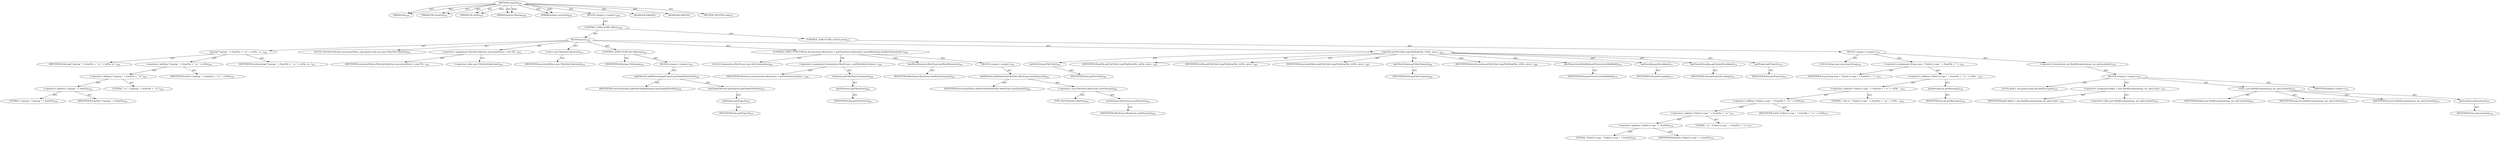 digraph "copyFile" {  
"111669149699" [label = <(METHOD,copyFile)<SUB>247</SUB>> ]
"115964116994" [label = <(PARAM,this)<SUB>247</SUB>> ]
"115964117003" [label = <(PARAM,File fromFile)<SUB>247</SUB>> ]
"115964117004" [label = <(PARAM,File toFile)<SUB>247</SUB>> ]
"115964117005" [label = <(PARAM,boolean filtering)<SUB>248</SUB>> ]
"115964117006" [label = <(PARAM,boolean overwrite)<SUB>248</SUB>> ]
"25769803806" [label = <(BLOCK,&lt;empty&gt;,&lt;empty&gt;)<SUB>248</SUB>> ]
"47244640282" [label = <(CONTROL_STRUCTURE,TRY,try)<SUB>249</SUB>> ]
"25769803807" [label = <(BLOCK,try,try)<SUB>249</SUB>> ]
"30064771233" [label = <(log,log(&quot;Copying &quot; + fromFile + &quot; to &quot; + toFile, ve...)<SUB>250</SUB>> ]
"68719476752" [label = <(IDENTIFIER,this,log(&quot;Copying &quot; + fromFile + &quot; to &quot; + toFile, ve...)<SUB>250</SUB>> ]
"30064771234" [label = <(&lt;operator&gt;.addition,&quot;Copying &quot; + fromFile + &quot; to &quot; + toFile)<SUB>250</SUB>> ]
"30064771235" [label = <(&lt;operator&gt;.addition,&quot;Copying &quot; + fromFile + &quot; to &quot;)<SUB>250</SUB>> ]
"30064771236" [label = <(&lt;operator&gt;.addition,&quot;Copying &quot; + fromFile)<SUB>250</SUB>> ]
"90194313257" [label = <(LITERAL,&quot;Copying &quot;,&quot;Copying &quot; + fromFile)<SUB>250</SUB>> ]
"68719476908" [label = <(IDENTIFIER,fromFile,&quot;Copying &quot; + fromFile)<SUB>250</SUB>> ]
"90194313258" [label = <(LITERAL,&quot; to &quot;,&quot;Copying &quot; + fromFile + &quot; to &quot;)<SUB>250</SUB>> ]
"68719476909" [label = <(IDENTIFIER,toFile,&quot;Copying &quot; + fromFile + &quot; to &quot; + toFile)<SUB>250</SUB>> ]
"68719476910" [label = <(IDENTIFIER,verbosity,log(&quot;Copying &quot; + fromFile + &quot; to &quot; + toFile, ve...)<SUB>251</SUB>> ]
"94489280537" [label = <(LOCAL,FilterSetCollection executionFilters: org.apache.tools.ant.types.FilterSetCollection)<SUB>253</SUB>> ]
"30064771237" [label = <(&lt;operator&gt;.assignment,FilterSetCollection executionFilters = new Filt...)<SUB>253</SUB>> ]
"68719476911" [label = <(IDENTIFIER,executionFilters,FilterSetCollection executionFilters = new Filt...)<SUB>253</SUB>> ]
"30064771238" [label = <(&lt;operator&gt;.alloc,new FilterSetCollection())<SUB>254</SUB>> ]
"30064771239" [label = <(&lt;init&gt;,new FilterSetCollection())<SUB>254</SUB>> ]
"68719476912" [label = <(IDENTIFIER,executionFilters,new FilterSetCollection())<SUB>253</SUB>> ]
"47244640283" [label = <(CONTROL_STRUCTURE,IF,if (filtering))<SUB>255</SUB>> ]
"68719476913" [label = <(IDENTIFIER,filtering,if (filtering))<SUB>255</SUB>> ]
"25769803808" [label = <(BLOCK,&lt;empty&gt;,&lt;empty&gt;)<SUB>255</SUB>> ]
"30064771240" [label = <(addFilterSet,addFilterSet(getProject().getGlobalFilterSet()))<SUB>256</SUB>> ]
"68719476914" [label = <(IDENTIFIER,executionFilters,addFilterSet(getProject().getGlobalFilterSet()))<SUB>256</SUB>> ]
"30064771241" [label = <(getGlobalFilterSet,getProject().getGlobalFilterSet())<SUB>257</SUB>> ]
"30064771242" [label = <(getProject,getProject())<SUB>257</SUB>> ]
"68719476753" [label = <(IDENTIFIER,this,getProject())<SUB>257</SUB>> ]
"47244640284" [label = <(CONTROL_STRUCTURE,FOR,for (Enumeration filterEnum = getFilterSets().elements(); Some(filterEnum.hasMoreElements()); ))<SUB>259</SUB>> ]
"94489280538" [label = <(LOCAL,Enumeration filterEnum: java.util.Enumeration)<SUB>259</SUB>> ]
"30064771243" [label = <(&lt;operator&gt;.assignment,Enumeration filterEnum = getFilterSets().elemen...)<SUB>259</SUB>> ]
"68719476915" [label = <(IDENTIFIER,filterEnum,Enumeration filterEnum = getFilterSets().elemen...)<SUB>259</SUB>> ]
"30064771244" [label = <(elements,getFilterSets().elements())<SUB>260</SUB>> ]
"30064771245" [label = <(getFilterSets,getFilterSets())<SUB>260</SUB>> ]
"68719476754" [label = <(IDENTIFIER,this,getFilterSets())<SUB>260</SUB>> ]
"30064771246" [label = <(hasMoreElements,filterEnum.hasMoreElements())<SUB>261</SUB>> ]
"68719476916" [label = <(IDENTIFIER,filterEnum,filterEnum.hasMoreElements())<SUB>261</SUB>> ]
"25769803809" [label = <(BLOCK,&lt;empty&gt;,&lt;empty&gt;)<SUB>261</SUB>> ]
"30064771247" [label = <(addFilterSet,addFilterSet((FilterSet) filterEnum.nextElement()))<SUB>262</SUB>> ]
"68719476917" [label = <(IDENTIFIER,executionFilters,addFilterSet((FilterSet) filterEnum.nextElement()))<SUB>262</SUB>> ]
"30064771248" [label = <(&lt;operator&gt;.cast,(FilterSet) filterEnum.nextElement())<SUB>263</SUB>> ]
"180388626439" [label = <(TYPE_REF,FilterSet,FilterSet)<SUB>263</SUB>> ]
"30064771249" [label = <(nextElement,filterEnum.nextElement())<SUB>263</SUB>> ]
"68719476918" [label = <(IDENTIFIER,filterEnum,filterEnum.nextElement())<SUB>263</SUB>> ]
"30064771250" [label = <(copyFile,getFileUtils().copyFile(fromFile, toFile, execu...)<SUB>267</SUB>> ]
"30064771251" [label = <(getFileUtils,getFileUtils())<SUB>267</SUB>> ]
"68719476760" [label = <(IDENTIFIER,this,getFileUtils())<SUB>267</SUB>> ]
"68719476919" [label = <(IDENTIFIER,fromFile,getFileUtils().copyFile(fromFile, toFile, execu...)<SUB>267</SUB>> ]
"68719476920" [label = <(IDENTIFIER,toFile,getFileUtils().copyFile(fromFile, toFile, execu...)<SUB>267</SUB>> ]
"68719476921" [label = <(IDENTIFIER,executionFilters,getFileUtils().copyFile(fromFile, toFile, execu...)<SUB>267</SUB>> ]
"30064771252" [label = <(getFilterChains,getFilterChains())<SUB>268</SUB>> ]
"68719476755" [label = <(IDENTIFIER,this,getFilterChains())<SUB>268</SUB>> ]
"68719476922" [label = <(IDENTIFIER,forceOverwrite,getFileUtils().copyFile(fromFile, toFile, execu...)<SUB>269</SUB>> ]
"30064771253" [label = <(getPreserveLastModified,getPreserveLastModified())<SUB>270</SUB>> ]
"68719476756" [label = <(IDENTIFIER,this,getPreserveLastModified())<SUB>270</SUB>> ]
"30064771254" [label = <(getEncoding,getEncoding())<SUB>271</SUB>> ]
"68719476757" [label = <(IDENTIFIER,this,getEncoding())<SUB>271</SUB>> ]
"30064771255" [label = <(getOutputEncoding,getOutputEncoding())<SUB>272</SUB>> ]
"68719476758" [label = <(IDENTIFIER,this,getOutputEncoding())<SUB>272</SUB>> ]
"30064771256" [label = <(getProject,getProject())<SUB>273</SUB>> ]
"68719476759" [label = <(IDENTIFIER,this,getProject())<SUB>273</SUB>> ]
"47244640285" [label = <(CONTROL_STRUCTURE,CATCH,catch)<SUB>275</SUB>> ]
"25769803810" [label = <(BLOCK,&lt;empty&gt;,&lt;empty&gt;)<SUB>275</SUB>> ]
"94489280539" [label = <(LOCAL,String msg: java.lang.String)<SUB>276</SUB>> ]
"30064771257" [label = <(&lt;operator&gt;.assignment,String msg = &quot;Failed to copy &quot; + fromFile + &quot; t...)<SUB>276</SUB>> ]
"68719476923" [label = <(IDENTIFIER,msg,String msg = &quot;Failed to copy &quot; + fromFile + &quot; t...)<SUB>276</SUB>> ]
"30064771258" [label = <(&lt;operator&gt;.addition,&quot;Failed to copy &quot; + fromFile + &quot; to &quot; + toFile ...)<SUB>276</SUB>> ]
"30064771259" [label = <(&lt;operator&gt;.addition,&quot;Failed to copy &quot; + fromFile + &quot; to &quot; + toFile ...)<SUB>276</SUB>> ]
"30064771260" [label = <(&lt;operator&gt;.addition,&quot;Failed to copy &quot; + fromFile + &quot; to &quot; + toFile)<SUB>276</SUB>> ]
"30064771261" [label = <(&lt;operator&gt;.addition,&quot;Failed to copy &quot; + fromFile + &quot; to &quot;)<SUB>276</SUB>> ]
"30064771262" [label = <(&lt;operator&gt;.addition,&quot;Failed to copy &quot; + fromFile)<SUB>276</SUB>> ]
"90194313259" [label = <(LITERAL,&quot;Failed to copy &quot;,&quot;Failed to copy &quot; + fromFile)<SUB>276</SUB>> ]
"68719476924" [label = <(IDENTIFIER,fromFile,&quot;Failed to copy &quot; + fromFile)<SUB>276</SUB>> ]
"90194313260" [label = <(LITERAL,&quot; to &quot;,&quot;Failed to copy &quot; + fromFile + &quot; to &quot;)<SUB>277</SUB>> ]
"68719476925" [label = <(IDENTIFIER,toFile,&quot;Failed to copy &quot; + fromFile + &quot; to &quot; + toFile)<SUB>277</SUB>> ]
"90194313261" [label = <(LITERAL,&quot; due to &quot;,&quot;Failed to copy &quot; + fromFile + &quot; to &quot; + toFile ...)<SUB>278</SUB>> ]
"30064771263" [label = <(getMessage,ioe.getMessage())<SUB>278</SUB>> ]
"68719476926" [label = <(IDENTIFIER,ioe,ioe.getMessage())<SUB>278</SUB>> ]
"30064771264" [label = <(&lt;operator&gt;.throw,throw new BuildException(msg, ioe, getLocation());)<SUB>279</SUB>> ]
"25769803811" [label = <(BLOCK,&lt;empty&gt;,&lt;empty&gt;)<SUB>279</SUB>> ]
"94489280540" [label = <(LOCAL,$obj3: org.apache.tools.ant.BuildException)<SUB>279</SUB>> ]
"30064771265" [label = <(&lt;operator&gt;.assignment,$obj3 = new BuildException(msg, ioe, getLocatio...)<SUB>279</SUB>> ]
"68719476927" [label = <(IDENTIFIER,$obj3,$obj3 = new BuildException(msg, ioe, getLocatio...)<SUB>279</SUB>> ]
"30064771266" [label = <(&lt;operator&gt;.alloc,new BuildException(msg, ioe, getLocation()))<SUB>279</SUB>> ]
"30064771267" [label = <(&lt;init&gt;,new BuildException(msg, ioe, getLocation()))<SUB>279</SUB>> ]
"68719476928" [label = <(IDENTIFIER,$obj3,new BuildException(msg, ioe, getLocation()))<SUB>279</SUB>> ]
"68719476929" [label = <(IDENTIFIER,msg,new BuildException(msg, ioe, getLocation()))<SUB>279</SUB>> ]
"68719476930" [label = <(IDENTIFIER,ioe,new BuildException(msg, ioe, getLocation()))<SUB>279</SUB>> ]
"30064771268" [label = <(getLocation,getLocation())<SUB>279</SUB>> ]
"68719476761" [label = <(IDENTIFIER,this,getLocation())<SUB>279</SUB>> ]
"68719476931" [label = <(IDENTIFIER,$obj3,&lt;empty&gt;)<SUB>279</SUB>> ]
"133143986182" [label = <(MODIFIER,PRIVATE)> ]
"133143986183" [label = <(MODIFIER,VIRTUAL)> ]
"128849018883" [label = <(METHOD_RETURN,void)<SUB>247</SUB>> ]
  "111669149699" -> "115964116994"  [ label = "AST: "] 
  "111669149699" -> "115964117003"  [ label = "AST: "] 
  "111669149699" -> "115964117004"  [ label = "AST: "] 
  "111669149699" -> "115964117005"  [ label = "AST: "] 
  "111669149699" -> "115964117006"  [ label = "AST: "] 
  "111669149699" -> "25769803806"  [ label = "AST: "] 
  "111669149699" -> "133143986182"  [ label = "AST: "] 
  "111669149699" -> "133143986183"  [ label = "AST: "] 
  "111669149699" -> "128849018883"  [ label = "AST: "] 
  "25769803806" -> "47244640282"  [ label = "AST: "] 
  "47244640282" -> "25769803807"  [ label = "AST: "] 
  "47244640282" -> "47244640285"  [ label = "AST: "] 
  "25769803807" -> "30064771233"  [ label = "AST: "] 
  "25769803807" -> "94489280537"  [ label = "AST: "] 
  "25769803807" -> "30064771237"  [ label = "AST: "] 
  "25769803807" -> "30064771239"  [ label = "AST: "] 
  "25769803807" -> "47244640283"  [ label = "AST: "] 
  "25769803807" -> "47244640284"  [ label = "AST: "] 
  "25769803807" -> "30064771250"  [ label = "AST: "] 
  "30064771233" -> "68719476752"  [ label = "AST: "] 
  "30064771233" -> "30064771234"  [ label = "AST: "] 
  "30064771233" -> "68719476910"  [ label = "AST: "] 
  "30064771234" -> "30064771235"  [ label = "AST: "] 
  "30064771234" -> "68719476909"  [ label = "AST: "] 
  "30064771235" -> "30064771236"  [ label = "AST: "] 
  "30064771235" -> "90194313258"  [ label = "AST: "] 
  "30064771236" -> "90194313257"  [ label = "AST: "] 
  "30064771236" -> "68719476908"  [ label = "AST: "] 
  "30064771237" -> "68719476911"  [ label = "AST: "] 
  "30064771237" -> "30064771238"  [ label = "AST: "] 
  "30064771239" -> "68719476912"  [ label = "AST: "] 
  "47244640283" -> "68719476913"  [ label = "AST: "] 
  "47244640283" -> "25769803808"  [ label = "AST: "] 
  "25769803808" -> "30064771240"  [ label = "AST: "] 
  "30064771240" -> "68719476914"  [ label = "AST: "] 
  "30064771240" -> "30064771241"  [ label = "AST: "] 
  "30064771241" -> "30064771242"  [ label = "AST: "] 
  "30064771242" -> "68719476753"  [ label = "AST: "] 
  "47244640284" -> "94489280538"  [ label = "AST: "] 
  "47244640284" -> "30064771243"  [ label = "AST: "] 
  "47244640284" -> "30064771246"  [ label = "AST: "] 
  "47244640284" -> "25769803809"  [ label = "AST: "] 
  "30064771243" -> "68719476915"  [ label = "AST: "] 
  "30064771243" -> "30064771244"  [ label = "AST: "] 
  "30064771244" -> "30064771245"  [ label = "AST: "] 
  "30064771245" -> "68719476754"  [ label = "AST: "] 
  "30064771246" -> "68719476916"  [ label = "AST: "] 
  "25769803809" -> "30064771247"  [ label = "AST: "] 
  "30064771247" -> "68719476917"  [ label = "AST: "] 
  "30064771247" -> "30064771248"  [ label = "AST: "] 
  "30064771248" -> "180388626439"  [ label = "AST: "] 
  "30064771248" -> "30064771249"  [ label = "AST: "] 
  "30064771249" -> "68719476918"  [ label = "AST: "] 
  "30064771250" -> "30064771251"  [ label = "AST: "] 
  "30064771250" -> "68719476919"  [ label = "AST: "] 
  "30064771250" -> "68719476920"  [ label = "AST: "] 
  "30064771250" -> "68719476921"  [ label = "AST: "] 
  "30064771250" -> "30064771252"  [ label = "AST: "] 
  "30064771250" -> "68719476922"  [ label = "AST: "] 
  "30064771250" -> "30064771253"  [ label = "AST: "] 
  "30064771250" -> "30064771254"  [ label = "AST: "] 
  "30064771250" -> "30064771255"  [ label = "AST: "] 
  "30064771250" -> "30064771256"  [ label = "AST: "] 
  "30064771251" -> "68719476760"  [ label = "AST: "] 
  "30064771252" -> "68719476755"  [ label = "AST: "] 
  "30064771253" -> "68719476756"  [ label = "AST: "] 
  "30064771254" -> "68719476757"  [ label = "AST: "] 
  "30064771255" -> "68719476758"  [ label = "AST: "] 
  "30064771256" -> "68719476759"  [ label = "AST: "] 
  "47244640285" -> "25769803810"  [ label = "AST: "] 
  "25769803810" -> "94489280539"  [ label = "AST: "] 
  "25769803810" -> "30064771257"  [ label = "AST: "] 
  "25769803810" -> "30064771264"  [ label = "AST: "] 
  "30064771257" -> "68719476923"  [ label = "AST: "] 
  "30064771257" -> "30064771258"  [ label = "AST: "] 
  "30064771258" -> "30064771259"  [ label = "AST: "] 
  "30064771258" -> "30064771263"  [ label = "AST: "] 
  "30064771259" -> "30064771260"  [ label = "AST: "] 
  "30064771259" -> "90194313261"  [ label = "AST: "] 
  "30064771260" -> "30064771261"  [ label = "AST: "] 
  "30064771260" -> "68719476925"  [ label = "AST: "] 
  "30064771261" -> "30064771262"  [ label = "AST: "] 
  "30064771261" -> "90194313260"  [ label = "AST: "] 
  "30064771262" -> "90194313259"  [ label = "AST: "] 
  "30064771262" -> "68719476924"  [ label = "AST: "] 
  "30064771263" -> "68719476926"  [ label = "AST: "] 
  "30064771264" -> "25769803811"  [ label = "AST: "] 
  "25769803811" -> "94489280540"  [ label = "AST: "] 
  "25769803811" -> "30064771265"  [ label = "AST: "] 
  "25769803811" -> "30064771267"  [ label = "AST: "] 
  "25769803811" -> "68719476931"  [ label = "AST: "] 
  "30064771265" -> "68719476927"  [ label = "AST: "] 
  "30064771265" -> "30064771266"  [ label = "AST: "] 
  "30064771267" -> "68719476928"  [ label = "AST: "] 
  "30064771267" -> "68719476929"  [ label = "AST: "] 
  "30064771267" -> "68719476930"  [ label = "AST: "] 
  "30064771267" -> "30064771268"  [ label = "AST: "] 
  "30064771268" -> "68719476761"  [ label = "AST: "] 
  "111669149699" -> "115964116994"  [ label = "DDG: "] 
  "111669149699" -> "115964117003"  [ label = "DDG: "] 
  "111669149699" -> "115964117004"  [ label = "DDG: "] 
  "111669149699" -> "115964117005"  [ label = "DDG: "] 
  "111669149699" -> "115964117006"  [ label = "DDG: "] 
}
